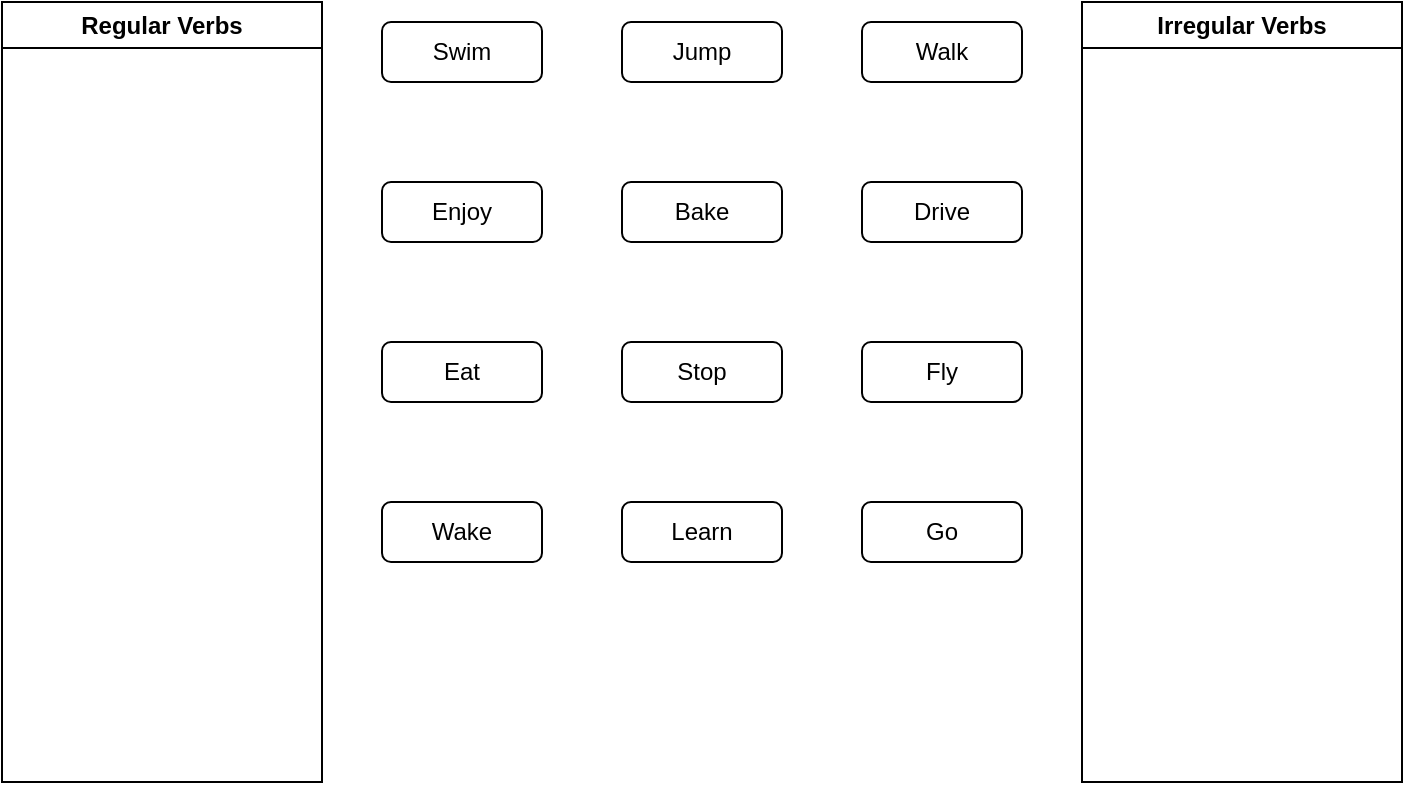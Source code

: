 <mxfile version="21.8.1" type="github">
  <diagram name="Page-1" id="o_xHo8ON85YE4fshbSkJ">
    <mxGraphModel dx="880" dy="521" grid="1" gridSize="10" guides="1" tooltips="1" connect="1" arrows="1" fold="1" page="1" pageScale="1" pageWidth="850" pageHeight="1100" math="0" shadow="0">
      <root>
        <mxCell id="0" />
        <mxCell id="1" parent="0" />
        <mxCell id="a47FTv8H2IDmXPbzN4gT-1" value="Regular Verbs" style="swimlane;whiteSpace=wrap;html=1;" vertex="1" parent="1">
          <mxGeometry x="130" y="80" width="160" height="390" as="geometry" />
        </mxCell>
        <mxCell id="a47FTv8H2IDmXPbzN4gT-3" value="Irregular Verbs" style="swimlane;whiteSpace=wrap;html=1;" vertex="1" parent="1">
          <mxGeometry x="670" y="80" width="160" height="390" as="geometry" />
        </mxCell>
        <mxCell id="a47FTv8H2IDmXPbzN4gT-5" value="Swim" style="rounded=1;whiteSpace=wrap;html=1;" vertex="1" parent="1">
          <mxGeometry x="320" y="90" width="80" height="30" as="geometry" />
        </mxCell>
        <mxCell id="a47FTv8H2IDmXPbzN4gT-6" value="Jump" style="rounded=1;whiteSpace=wrap;html=1;" vertex="1" parent="1">
          <mxGeometry x="440" y="90" width="80" height="30" as="geometry" />
        </mxCell>
        <mxCell id="a47FTv8H2IDmXPbzN4gT-7" value="Walk" style="rounded=1;whiteSpace=wrap;html=1;" vertex="1" parent="1">
          <mxGeometry x="560" y="90" width="80" height="30" as="geometry" />
        </mxCell>
        <mxCell id="a47FTv8H2IDmXPbzN4gT-8" value="Enjoy" style="rounded=1;whiteSpace=wrap;html=1;" vertex="1" parent="1">
          <mxGeometry x="320" y="170" width="80" height="30" as="geometry" />
        </mxCell>
        <mxCell id="a47FTv8H2IDmXPbzN4gT-9" value="Bake" style="rounded=1;whiteSpace=wrap;html=1;" vertex="1" parent="1">
          <mxGeometry x="440" y="170" width="80" height="30" as="geometry" />
        </mxCell>
        <mxCell id="a47FTv8H2IDmXPbzN4gT-10" value="Drive" style="rounded=1;whiteSpace=wrap;html=1;" vertex="1" parent="1">
          <mxGeometry x="560" y="170" width="80" height="30" as="geometry" />
        </mxCell>
        <mxCell id="a47FTv8H2IDmXPbzN4gT-11" value="Eat" style="rounded=1;whiteSpace=wrap;html=1;" vertex="1" parent="1">
          <mxGeometry x="320" y="250" width="80" height="30" as="geometry" />
        </mxCell>
        <mxCell id="a47FTv8H2IDmXPbzN4gT-12" value="Stop" style="rounded=1;whiteSpace=wrap;html=1;" vertex="1" parent="1">
          <mxGeometry x="440" y="250" width="80" height="30" as="geometry" />
        </mxCell>
        <mxCell id="a47FTv8H2IDmXPbzN4gT-13" value="Fly" style="rounded=1;whiteSpace=wrap;html=1;" vertex="1" parent="1">
          <mxGeometry x="560" y="250" width="80" height="30" as="geometry" />
        </mxCell>
        <mxCell id="a47FTv8H2IDmXPbzN4gT-14" value="Wake" style="rounded=1;whiteSpace=wrap;html=1;" vertex="1" parent="1">
          <mxGeometry x="320" y="330" width="80" height="30" as="geometry" />
        </mxCell>
        <mxCell id="a47FTv8H2IDmXPbzN4gT-15" value="Learn" style="rounded=1;whiteSpace=wrap;html=1;" vertex="1" parent="1">
          <mxGeometry x="440" y="330" width="80" height="30" as="geometry" />
        </mxCell>
        <mxCell id="a47FTv8H2IDmXPbzN4gT-16" value="Go" style="rounded=1;whiteSpace=wrap;html=1;" vertex="1" parent="1">
          <mxGeometry x="560" y="330" width="80" height="30" as="geometry" />
        </mxCell>
      </root>
    </mxGraphModel>
  </diagram>
</mxfile>
